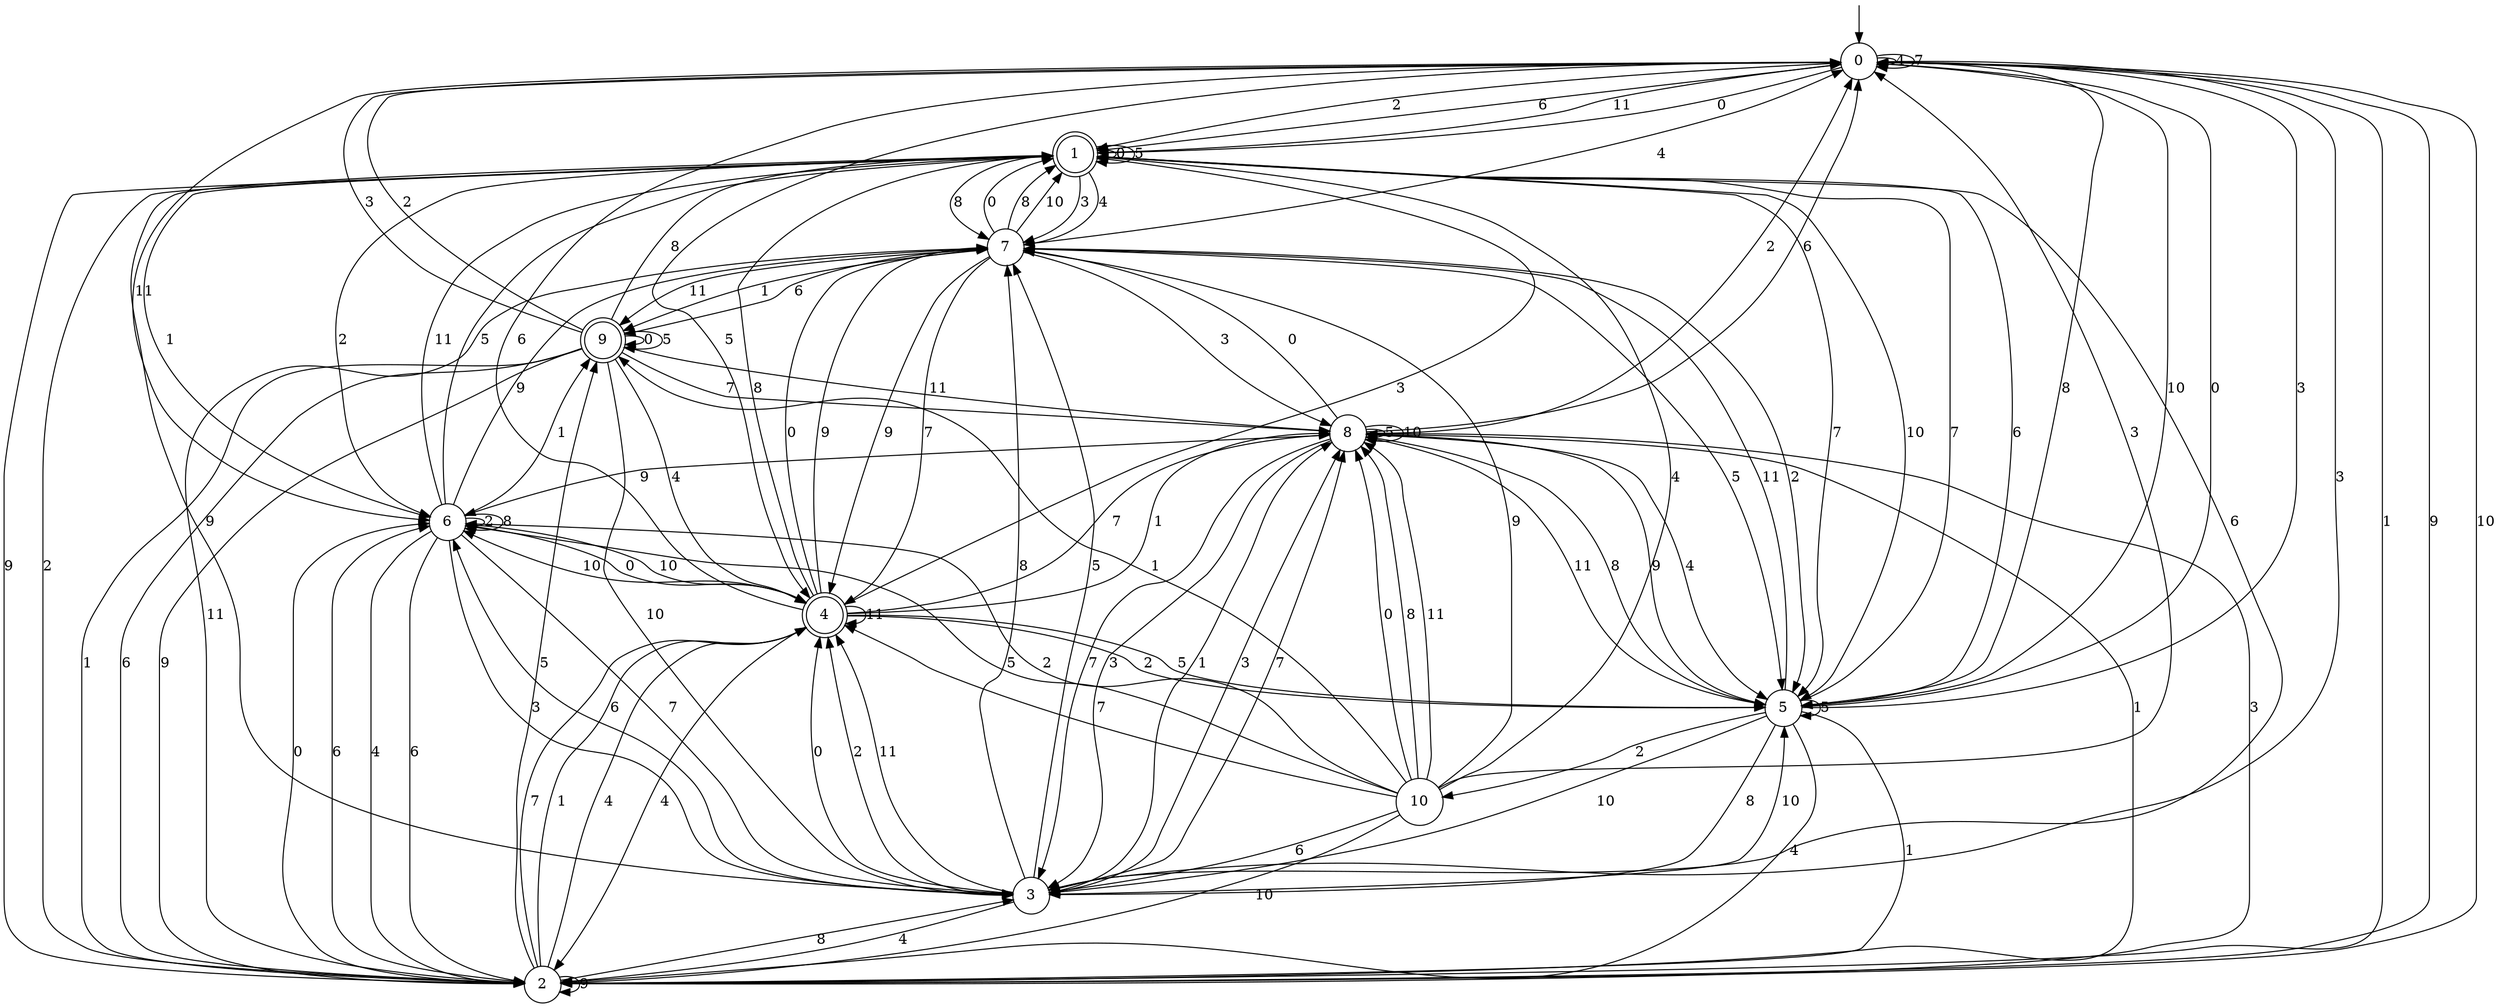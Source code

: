digraph g {

	s0 [shape="circle" label="0"];
	s1 [shape="doublecircle" label="1"];
	s2 [shape="circle" label="2"];
	s3 [shape="circle" label="3"];
	s4 [shape="doublecircle" label="4"];
	s5 [shape="circle" label="5"];
	s6 [shape="circle" label="6"];
	s7 [shape="circle" label="7"];
	s8 [shape="circle" label="8"];
	s9 [shape="doublecircle" label="9"];
	s10 [shape="circle" label="10"];
	s0 -> s1 [label="0"];
	s0 -> s2 [label="1"];
	s0 -> s1 [label="2"];
	s0 -> s3 [label="3"];
	s0 -> s0 [label="4"];
	s0 -> s4 [label="5"];
	s0 -> s1 [label="6"];
	s0 -> s0 [label="7"];
	s0 -> s5 [label="8"];
	s0 -> s2 [label="9"];
	s0 -> s5 [label="10"];
	s0 -> s6 [label="11"];
	s1 -> s1 [label="0"];
	s1 -> s6 [label="1"];
	s1 -> s6 [label="2"];
	s1 -> s7 [label="3"];
	s1 -> s7 [label="4"];
	s1 -> s1 [label="5"];
	s1 -> s3 [label="6"];
	s1 -> s5 [label="7"];
	s1 -> s7 [label="8"];
	s1 -> s2 [label="9"];
	s1 -> s5 [label="10"];
	s1 -> s0 [label="11"];
	s2 -> s6 [label="0"];
	s2 -> s4 [label="1"];
	s2 -> s1 [label="2"];
	s2 -> s8 [label="3"];
	s2 -> s4 [label="4"];
	s2 -> s9 [label="5"];
	s2 -> s6 [label="6"];
	s2 -> s4 [label="7"];
	s2 -> s3 [label="8"];
	s2 -> s2 [label="9"];
	s2 -> s0 [label="10"];
	s2 -> s7 [label="11"];
	s3 -> s4 [label="0"];
	s3 -> s8 [label="1"];
	s3 -> s4 [label="2"];
	s3 -> s8 [label="3"];
	s3 -> s2 [label="4"];
	s3 -> s7 [label="5"];
	s3 -> s6 [label="6"];
	s3 -> s8 [label="7"];
	s3 -> s7 [label="8"];
	s3 -> s1 [label="9"];
	s3 -> s5 [label="10"];
	s3 -> s4 [label="11"];
	s4 -> s7 [label="0"];
	s4 -> s8 [label="1"];
	s4 -> s5 [label="2"];
	s4 -> s1 [label="3"];
	s4 -> s2 [label="4"];
	s4 -> s5 [label="5"];
	s4 -> s0 [label="6"];
	s4 -> s8 [label="7"];
	s4 -> s1 [label="8"];
	s4 -> s7 [label="9"];
	s4 -> s6 [label="10"];
	s4 -> s4 [label="11"];
	s5 -> s0 [label="0"];
	s5 -> s2 [label="1"];
	s5 -> s10 [label="2"];
	s5 -> s0 [label="3"];
	s5 -> s2 [label="4"];
	s5 -> s5 [label="5"];
	s5 -> s1 [label="6"];
	s5 -> s1 [label="7"];
	s5 -> s3 [label="8"];
	s5 -> s8 [label="9"];
	s5 -> s3 [label="10"];
	s5 -> s7 [label="11"];
	s6 -> s4 [label="0"];
	s6 -> s9 [label="1"];
	s6 -> s6 [label="2"];
	s6 -> s3 [label="3"];
	s6 -> s2 [label="4"];
	s6 -> s1 [label="5"];
	s6 -> s2 [label="6"];
	s6 -> s3 [label="7"];
	s6 -> s6 [label="8"];
	s6 -> s7 [label="9"];
	s6 -> s4 [label="10"];
	s6 -> s1 [label="11"];
	s7 -> s1 [label="0"];
	s7 -> s9 [label="1"];
	s7 -> s5 [label="2"];
	s7 -> s8 [label="3"];
	s7 -> s0 [label="4"];
	s7 -> s5 [label="5"];
	s7 -> s9 [label="6"];
	s7 -> s4 [label="7"];
	s7 -> s1 [label="8"];
	s7 -> s4 [label="9"];
	s7 -> s1 [label="10"];
	s7 -> s9 [label="11"];
	s8 -> s7 [label="0"];
	s8 -> s2 [label="1"];
	s8 -> s0 [label="2"];
	s8 -> s3 [label="3"];
	s8 -> s5 [label="4"];
	s8 -> s8 [label="5"];
	s8 -> s0 [label="6"];
	s8 -> s3 [label="7"];
	s8 -> s5 [label="8"];
	s8 -> s6 [label="9"];
	s8 -> s8 [label="10"];
	s8 -> s5 [label="11"];
	s9 -> s9 [label="0"];
	s9 -> s2 [label="1"];
	s9 -> s0 [label="2"];
	s9 -> s0 [label="3"];
	s9 -> s4 [label="4"];
	s9 -> s9 [label="5"];
	s9 -> s2 [label="6"];
	s9 -> s8 [label="7"];
	s9 -> s1 [label="8"];
	s9 -> s2 [label="9"];
	s9 -> s3 [label="10"];
	s9 -> s8 [label="11"];
	s10 -> s8 [label="0"];
	s10 -> s9 [label="1"];
	s10 -> s6 [label="2"];
	s10 -> s0 [label="3"];
	s10 -> s1 [label="4"];
	s10 -> s6 [label="5"];
	s10 -> s3 [label="6"];
	s10 -> s4 [label="7"];
	s10 -> s8 [label="8"];
	s10 -> s7 [label="9"];
	s10 -> s2 [label="10"];
	s10 -> s8 [label="11"];

__start0 [label="" shape="none" width="0" height="0"];
__start0 -> s0;

}
